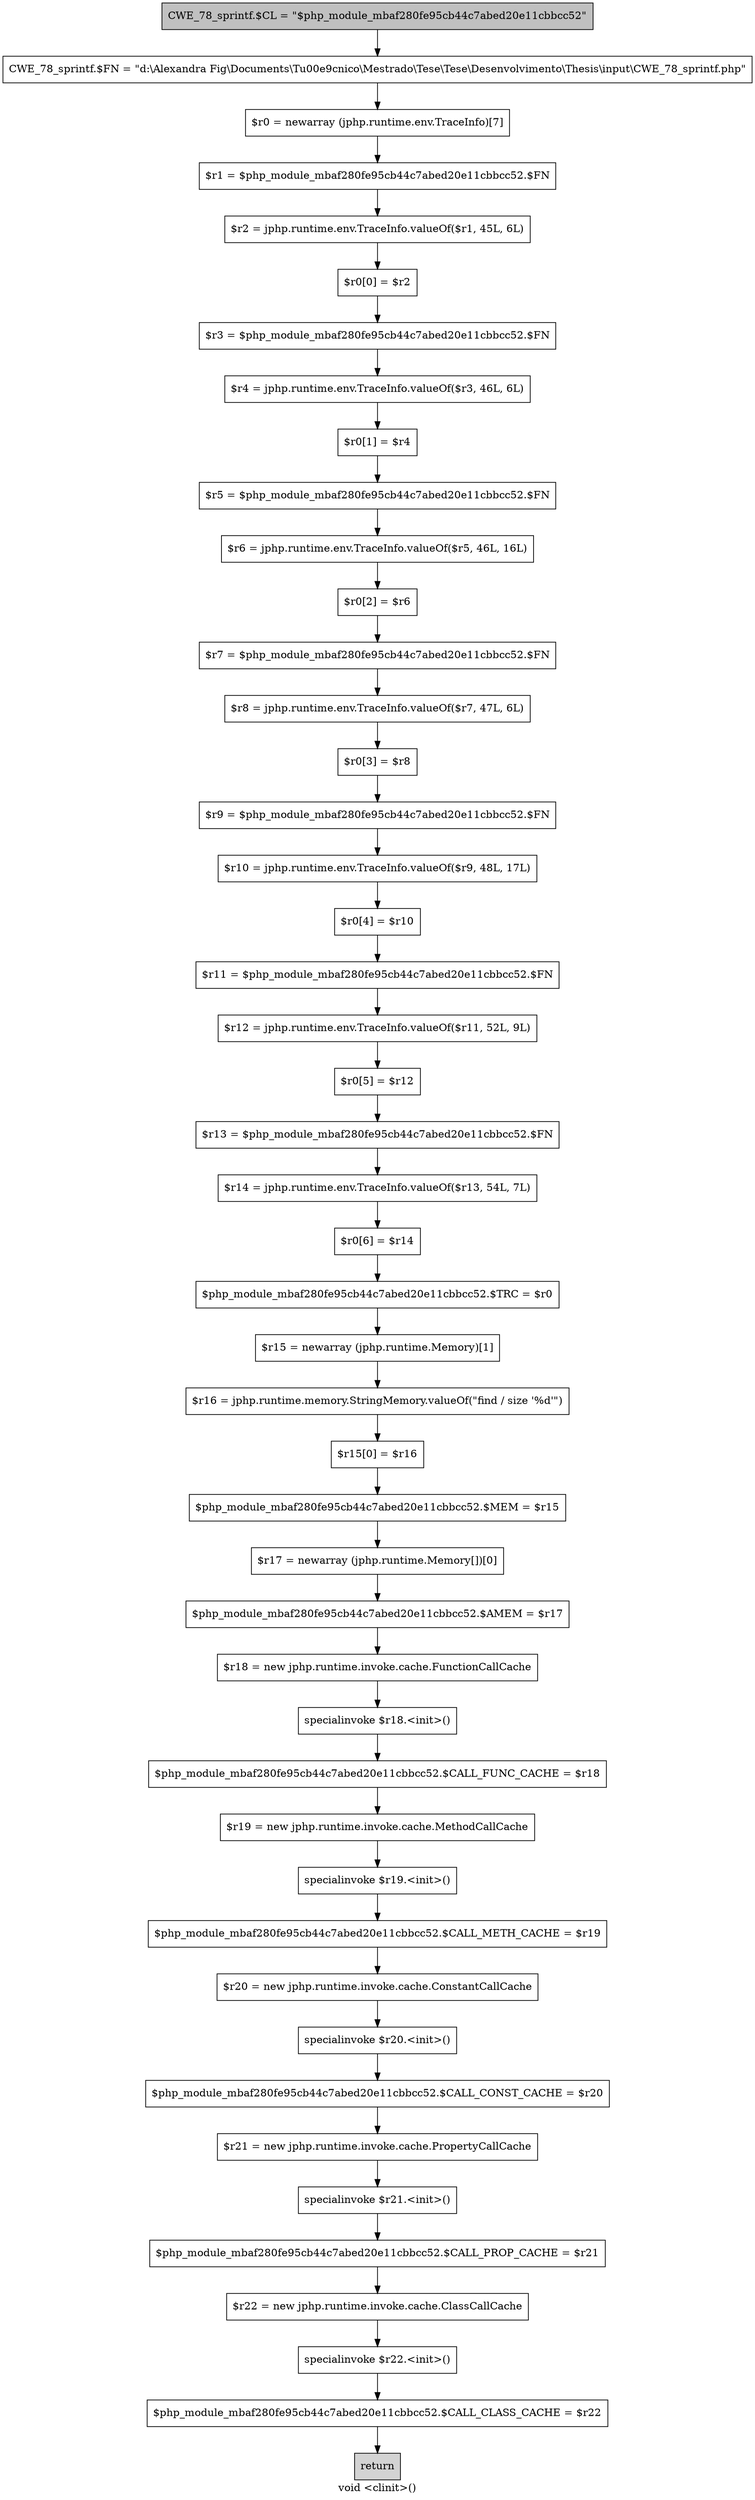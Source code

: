 digraph "void <clinit>()" {
    label="void <clinit>()";
    node [shape=box];
    "0" [style=filled,fillcolor=gray,label="CWE_78_sprintf.$CL = \"$php_module_mbaf280fe95cb44c7abed20e11cbbcc52\"",];
    "1" [label="CWE_78_sprintf.$FN = \"d:\\Alexandra Fig\\Documents\\T\u00e9cnico\\Mestrado\\Tese\\Tese\\Desenvolvimento\\Thesis\\input\\CWE_78_sprintf.php\"",];
    "0"->"1";
    "2" [label="$r0 = newarray (jphp.runtime.env.TraceInfo)[7]",];
    "1"->"2";
    "3" [label="$r1 = $php_module_mbaf280fe95cb44c7abed20e11cbbcc52.$FN",];
    "2"->"3";
    "4" [label="$r2 = jphp.runtime.env.TraceInfo.valueOf($r1, 45L, 6L)",];
    "3"->"4";
    "5" [label="$r0[0] = $r2",];
    "4"->"5";
    "6" [label="$r3 = $php_module_mbaf280fe95cb44c7abed20e11cbbcc52.$FN",];
    "5"->"6";
    "7" [label="$r4 = jphp.runtime.env.TraceInfo.valueOf($r3, 46L, 6L)",];
    "6"->"7";
    "8" [label="$r0[1] = $r4",];
    "7"->"8";
    "9" [label="$r5 = $php_module_mbaf280fe95cb44c7abed20e11cbbcc52.$FN",];
    "8"->"9";
    "10" [label="$r6 = jphp.runtime.env.TraceInfo.valueOf($r5, 46L, 16L)",];
    "9"->"10";
    "11" [label="$r0[2] = $r6",];
    "10"->"11";
    "12" [label="$r7 = $php_module_mbaf280fe95cb44c7abed20e11cbbcc52.$FN",];
    "11"->"12";
    "13" [label="$r8 = jphp.runtime.env.TraceInfo.valueOf($r7, 47L, 6L)",];
    "12"->"13";
    "14" [label="$r0[3] = $r8",];
    "13"->"14";
    "15" [label="$r9 = $php_module_mbaf280fe95cb44c7abed20e11cbbcc52.$FN",];
    "14"->"15";
    "16" [label="$r10 = jphp.runtime.env.TraceInfo.valueOf($r9, 48L, 17L)",];
    "15"->"16";
    "17" [label="$r0[4] = $r10",];
    "16"->"17";
    "18" [label="$r11 = $php_module_mbaf280fe95cb44c7abed20e11cbbcc52.$FN",];
    "17"->"18";
    "19" [label="$r12 = jphp.runtime.env.TraceInfo.valueOf($r11, 52L, 9L)",];
    "18"->"19";
    "20" [label="$r0[5] = $r12",];
    "19"->"20";
    "21" [label="$r13 = $php_module_mbaf280fe95cb44c7abed20e11cbbcc52.$FN",];
    "20"->"21";
    "22" [label="$r14 = jphp.runtime.env.TraceInfo.valueOf($r13, 54L, 7L)",];
    "21"->"22";
    "23" [label="$r0[6] = $r14",];
    "22"->"23";
    "24" [label="$php_module_mbaf280fe95cb44c7abed20e11cbbcc52.$TRC = $r0",];
    "23"->"24";
    "25" [label="$r15 = newarray (jphp.runtime.Memory)[1]",];
    "24"->"25";
    "26" [label="$r16 = jphp.runtime.memory.StringMemory.valueOf(\"find / size \'%d\'\")",];
    "25"->"26";
    "27" [label="$r15[0] = $r16",];
    "26"->"27";
    "28" [label="$php_module_mbaf280fe95cb44c7abed20e11cbbcc52.$MEM = $r15",];
    "27"->"28";
    "29" [label="$r17 = newarray (jphp.runtime.Memory[])[0]",];
    "28"->"29";
    "30" [label="$php_module_mbaf280fe95cb44c7abed20e11cbbcc52.$AMEM = $r17",];
    "29"->"30";
    "31" [label="$r18 = new jphp.runtime.invoke.cache.FunctionCallCache",];
    "30"->"31";
    "32" [label="specialinvoke $r18.<init>()",];
    "31"->"32";
    "33" [label="$php_module_mbaf280fe95cb44c7abed20e11cbbcc52.$CALL_FUNC_CACHE = $r18",];
    "32"->"33";
    "34" [label="$r19 = new jphp.runtime.invoke.cache.MethodCallCache",];
    "33"->"34";
    "35" [label="specialinvoke $r19.<init>()",];
    "34"->"35";
    "36" [label="$php_module_mbaf280fe95cb44c7abed20e11cbbcc52.$CALL_METH_CACHE = $r19",];
    "35"->"36";
    "37" [label="$r20 = new jphp.runtime.invoke.cache.ConstantCallCache",];
    "36"->"37";
    "38" [label="specialinvoke $r20.<init>()",];
    "37"->"38";
    "39" [label="$php_module_mbaf280fe95cb44c7abed20e11cbbcc52.$CALL_CONST_CACHE = $r20",];
    "38"->"39";
    "40" [label="$r21 = new jphp.runtime.invoke.cache.PropertyCallCache",];
    "39"->"40";
    "41" [label="specialinvoke $r21.<init>()",];
    "40"->"41";
    "42" [label="$php_module_mbaf280fe95cb44c7abed20e11cbbcc52.$CALL_PROP_CACHE = $r21",];
    "41"->"42";
    "43" [label="$r22 = new jphp.runtime.invoke.cache.ClassCallCache",];
    "42"->"43";
    "44" [label="specialinvoke $r22.<init>()",];
    "43"->"44";
    "45" [label="$php_module_mbaf280fe95cb44c7abed20e11cbbcc52.$CALL_CLASS_CACHE = $r22",];
    "44"->"45";
    "46" [style=filled,fillcolor=lightgray,label="return",];
    "45"->"46";
}
